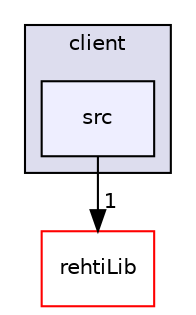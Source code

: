 digraph "src" {
  compound=true
  node [ fontsize="10", fontname="Helvetica"];
  edge [ labelfontsize="10", labelfontname="Helvetica"];
  subgraph clusterdir_db3a54907829b36871118d03417739cd {
    graph [ bgcolor="#ddddee", pencolor="black", label="client" fontname="Helvetica", fontsize="10", URL="dir_db3a54907829b36871118d03417739cd.html"]
  dir_b565d458ba0ce2faccd0ea2cd60c04eb [shape=box, label="src", style="filled", fillcolor="#eeeeff", pencolor="black", URL="dir_b565d458ba0ce2faccd0ea2cd60c04eb.html"];
  }
  dir_7fa43ed9e3a99b48e16a111b5b91381b [shape=box label="rehtiLib" fillcolor="white" style="filled" color="red" URL="dir_7fa43ed9e3a99b48e16a111b5b91381b.html"];
  dir_b565d458ba0ce2faccd0ea2cd60c04eb->dir_7fa43ed9e3a99b48e16a111b5b91381b [headlabel="1", labeldistance=1.5 headhref="dir_000014_000000.html"];
}
